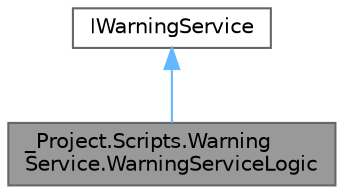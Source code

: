 digraph "_Project.Scripts.WarningService.WarningServiceLogic"
{
 // LATEX_PDF_SIZE
  bgcolor="transparent";
  edge [fontname=Helvetica,fontsize=10,labelfontname=Helvetica,labelfontsize=10];
  node [fontname=Helvetica,fontsize=10,shape=box,height=0.2,width=0.4];
  Node1 [id="Node000001",label="_Project.Scripts.Warning\lService.WarningServiceLogic",height=0.2,width=0.4,color="gray40", fillcolor="grey60", style="filled", fontcolor="black",tooltip="Класс, отвечающий за появление окна-предупреждения"];
  Node2 -> Node1 [id="edge2_Node000001_Node000002",dir="back",color="steelblue1",style="solid",tooltip=" "];
  Node2 [id="Node000002",label="IWarningService",height=0.2,width=0.4,color="gray40", fillcolor="white", style="filled",URL="$interface___project_1_1_scripts_1_1_warning_service_1_1_i_warning_service.html",tooltip="Интерфейс, отвечающий за появление окна-предупреждения"];
}
